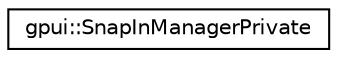 digraph "Graphical Class Hierarchy"
{
 // LATEX_PDF_SIZE
  edge [fontname="Helvetica",fontsize="10",labelfontname="Helvetica",labelfontsize="10"];
  node [fontname="Helvetica",fontsize="10",shape=record];
  rankdir="LR";
  Node0 [label="gpui::SnapInManagerPrivate",height=0.2,width=0.4,color="black", fillcolor="white", style="filled",URL="$classgpui_1_1_snap_in_manager_private.html",tooltip=" "];
}
